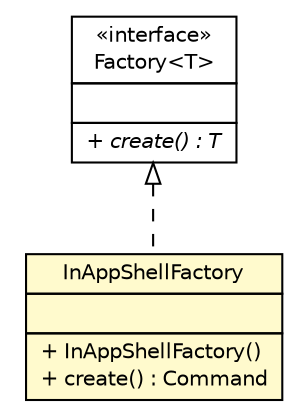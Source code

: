 #!/usr/local/bin/dot
#
# Class diagram 
# Generated by UMLGraph version 5.1 (http://www.umlgraph.org/)
#

digraph G {
	edge [fontname="Helvetica",fontsize=10,labelfontname="Helvetica",labelfontsize=10];
	node [fontname="Helvetica",fontsize=10,shape=plaintext];
	nodesep=0.25;
	ranksep=0.5;
	// com.connectlife.coreserver.console.InAppShellFactory
	c1769 [label=<<table title="com.connectlife.coreserver.console.InAppShellFactory" border="0" cellborder="1" cellspacing="0" cellpadding="2" port="p" bgcolor="lemonChiffon" href="./InAppShellFactory.html">
		<tr><td><table border="0" cellspacing="0" cellpadding="1">
<tr><td align="center" balign="center"> InAppShellFactory </td></tr>
		</table></td></tr>
		<tr><td><table border="0" cellspacing="0" cellpadding="1">
<tr><td align="left" balign="left">  </td></tr>
		</table></td></tr>
		<tr><td><table border="0" cellspacing="0" cellpadding="1">
<tr><td align="left" balign="left"> + InAppShellFactory() </td></tr>
<tr><td align="left" balign="left"> + create() : Command </td></tr>
		</table></td></tr>
		</table>>, fontname="Helvetica", fontcolor="black", fontsize=10.0];
	//com.connectlife.coreserver.console.InAppShellFactory implements org.apache.sshd.common.Factory<T>
	c1782:p -> c1769:p [dir=back,arrowtail=empty,style=dashed];
	// org.apache.sshd.common.Factory<T>
	c1782 [label=<<table title="org.apache.sshd.common.Factory" border="0" cellborder="1" cellspacing="0" cellpadding="2" port="p" href="http://java.sun.com/j2se/1.4.2/docs/api/org/apache/sshd/common/Factory.html">
		<tr><td><table border="0" cellspacing="0" cellpadding="1">
<tr><td align="center" balign="center"> &#171;interface&#187; </td></tr>
<tr><td align="center" balign="center"> Factory&lt;T&gt; </td></tr>
		</table></td></tr>
		<tr><td><table border="0" cellspacing="0" cellpadding="1">
<tr><td align="left" balign="left">  </td></tr>
		</table></td></tr>
		<tr><td><table border="0" cellspacing="0" cellpadding="1">
<tr><td align="left" balign="left"><font face="Helvetica-Oblique" point-size="10.0"> + create() : T </font></td></tr>
		</table></td></tr>
		</table>>, fontname="Helvetica", fontcolor="black", fontsize=10.0];
}

